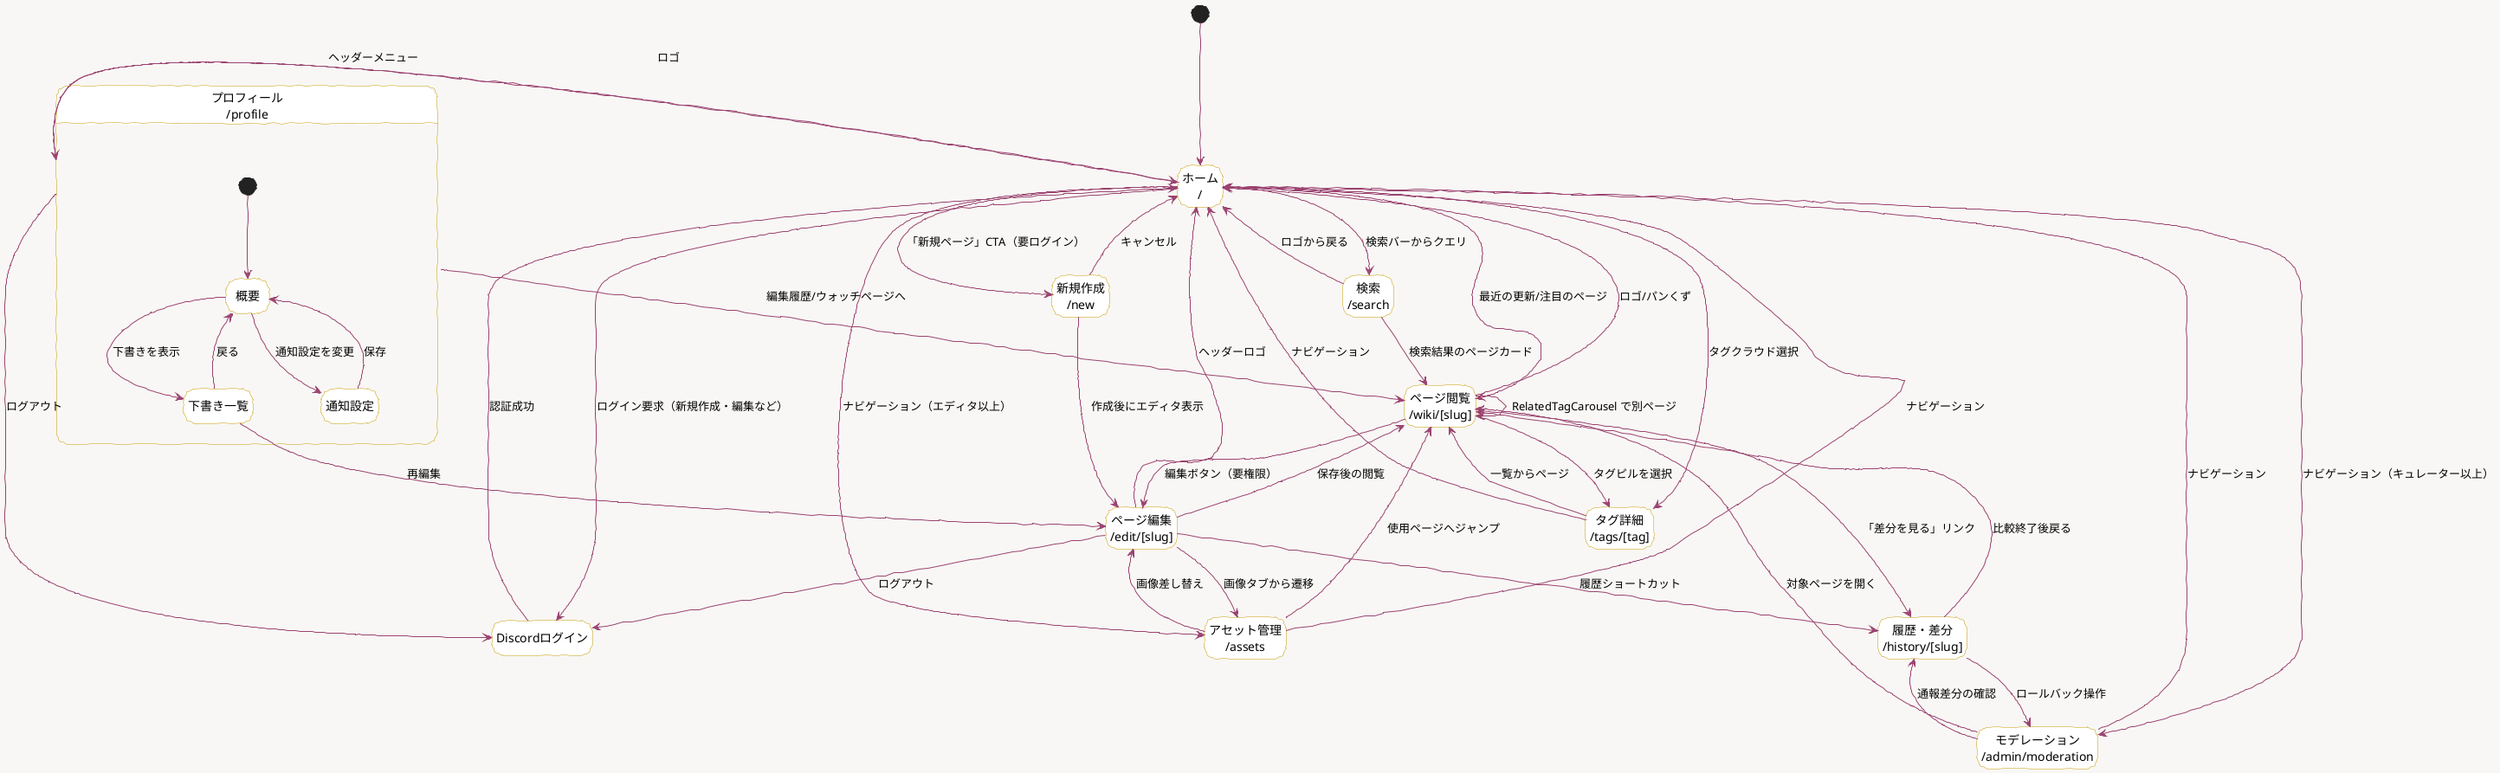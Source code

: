 @startuml
' Vtuber Wiki screen transition diagram
skinparam handwritten true
skinparam arrowColor #9B4370
skinparam backgroundColor #F8F7F5
skinparam state {
  BackgroundColor #FFFFFF
  BorderColor #C79A00
  FontName "Zen Maru Gothic"
}

hide empty description

state "ホーム\n/" as Home
state "検索\n/search" as Search
state "ページ閲覧\n/wiki/[slug]" as Wiki
state "ページ編集\n/edit/[slug]" as Edit
state "新規作成\n/new" as NewPage
state "履歴・差分\n/history/[slug]" as History
state "タグ詳細\n/tags/[tag]" as Tag
state "アセット管理\n/assets" as Assets
state "モデレーション\n/admin/moderation" as Moderation
state "Discordログイン" as Auth

state "プロフィール\n/profile" as Profile {
  state "概要" as ProfileOverview
  state "下書き一覧" as DraftList
  state "通知設定" as NotificationSettings
  [*] --> ProfileOverview
  ProfileOverview --> DraftList : 下書きを表示
  DraftList --> Edit : 再編集
  ProfileOverview --> NotificationSettings : 通知設定を変更
  DraftList --> ProfileOverview : 戻る
  NotificationSettings --> ProfileOverview : 保存
}

[*] --> Home

Home --> Auth : ログイン要求（新規作成・編集など）
Auth --> Home : 認証成功

Home --> Search : 検索バーからクエリ
Home --> Wiki : 最近の更新/注目のページ
Home --> Tag : タグクラウド選択
Home --> NewPage : 「新規ページ」CTA（要ログイン）
Home --> Profile : ヘッダーメニュー
Home --> Assets : ナビゲーション（エディタ以上）
Home --> Moderation : ナビゲーション（キュレーター以上）

Search --> Wiki : 検索結果のページカード
Search --> Home : ロゴから戻る

Wiki --> Edit : 編集ボタン（要権限）
Wiki --> History : 「差分を見る」リンク
Wiki --> Tag : タグピルを選択
Wiki --> Home : ロゴ/パンくず
Wiki --> Wiki : RelatedTagCarousel で別ページ

Edit --> Wiki : 保存後の閲覧
Edit --> History : 履歴ショートカット
Edit --> Assets : 画像タブから遷移
Edit --> Home : ヘッダーロゴ
Edit --> Auth : ログアウト

NewPage --> Edit : 作成後にエディタ表示
NewPage --> Home : キャンセル

History --> Wiki : 比較終了後戻る
History --> Moderation : ロールバック操作

Tag --> Wiki : 一覧からページ
Tag --> Home : ナビゲーション

Assets --> Edit : 画像差し替え
Assets --> Wiki : 使用ページへジャンプ
Assets --> Home : ナビゲーション

Profile --> Home : ロゴ
Profile --> Wiki : 編集履歴/ウォッチページへ
Profile --> Auth : ログアウト

Moderation --> History : 通報差分の確認
Moderation --> Wiki : 対象ページを開く
Moderation --> Home : ナビゲーション

@enduml
